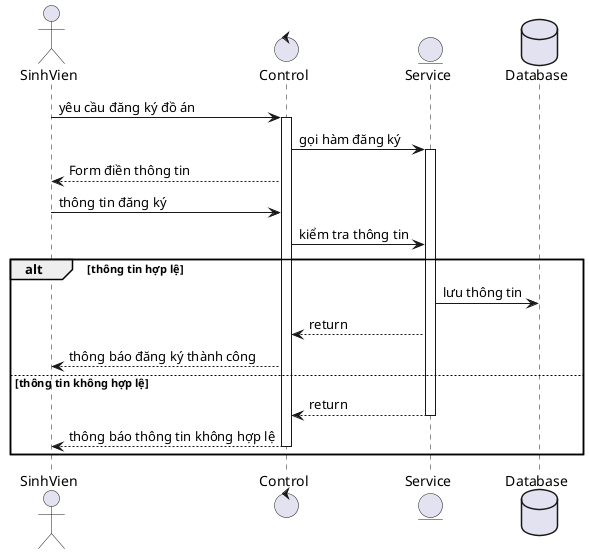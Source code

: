 @startuml rd

actor       SinhVien   as A
control     Control     as C
entity      Service      as S
database    Database    as D

A -> C : yêu cầu đăng ký đồ án
activate C
C -> S : gọi hàm đăng ký
activate S
C --> A : Form điền thông tin
A -> C : thông tin đăng ký
C -> S : kiểm tra thông tin
alt thông tin hợp lệ
S -> D : lưu thông tin
S --> C : return
C --> A : thông báo đăng ký thành công
else thông tin không hợp lệ
S --> C : return
deactivate S
C --> A : thông báo thông tin không hợp lệ
deactivate C
end


@enduml

